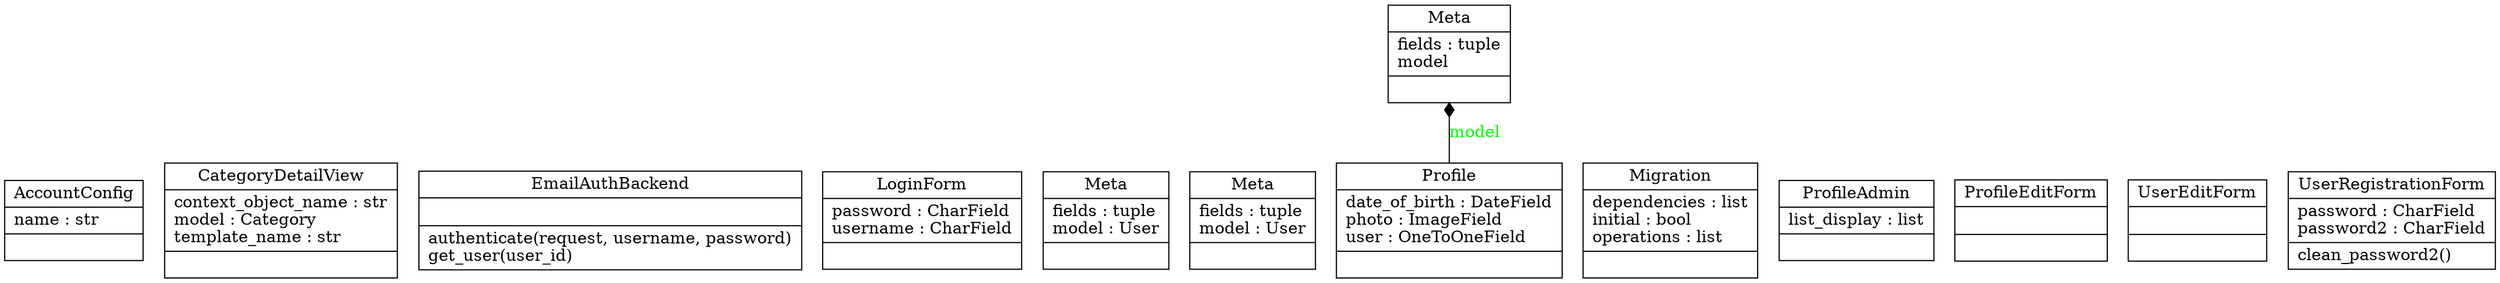digraph "classes" {
charset="utf-8"
rankdir=BT
"0" [label="{AccountConfig|name : str\l|}", shape="record"];
"1" [label="{CategoryDetailView|context_object_name : str\lmodel : Category\ltemplate_name : str\l|}", shape="record"];
"2" [label="{EmailAuthBackend|\l|authenticate(request, username, password)\lget_user(user_id)\l}", shape="record"];
"3" [label="{LoginForm|password : CharField\lusername : CharField\l|}", shape="record"];
"4" [label="{Meta|fields : tuple\lmodel : User\l|}", shape="record"];
"5" [label="{Meta|fields : tuple\lmodel : User\l|}", shape="record"];
"6" [label="{Meta|fields : tuple\lmodel\l|}", shape="record"];
"7" [label="{Migration|dependencies : list\linitial : bool\loperations : list\l|}", shape="record"];
"8" [label="{Profile|date_of_birth : DateField\lphoto : ImageField\luser : OneToOneField\l|}", shape="record"];
"9" [label="{ProfileAdmin|list_display : list\l|}", shape="record"];
"10" [label="{ProfileEditForm|\l|}", shape="record"];
"11" [label="{UserEditForm|\l|}", shape="record"];
"12" [label="{UserRegistrationForm|password : CharField\lpassword2 : CharField\l|clean_password2()\l}", shape="record"];
"8" -> "6" [arrowhead="diamond", arrowtail="none", fontcolor="green", label="model", style="solid"];
}
